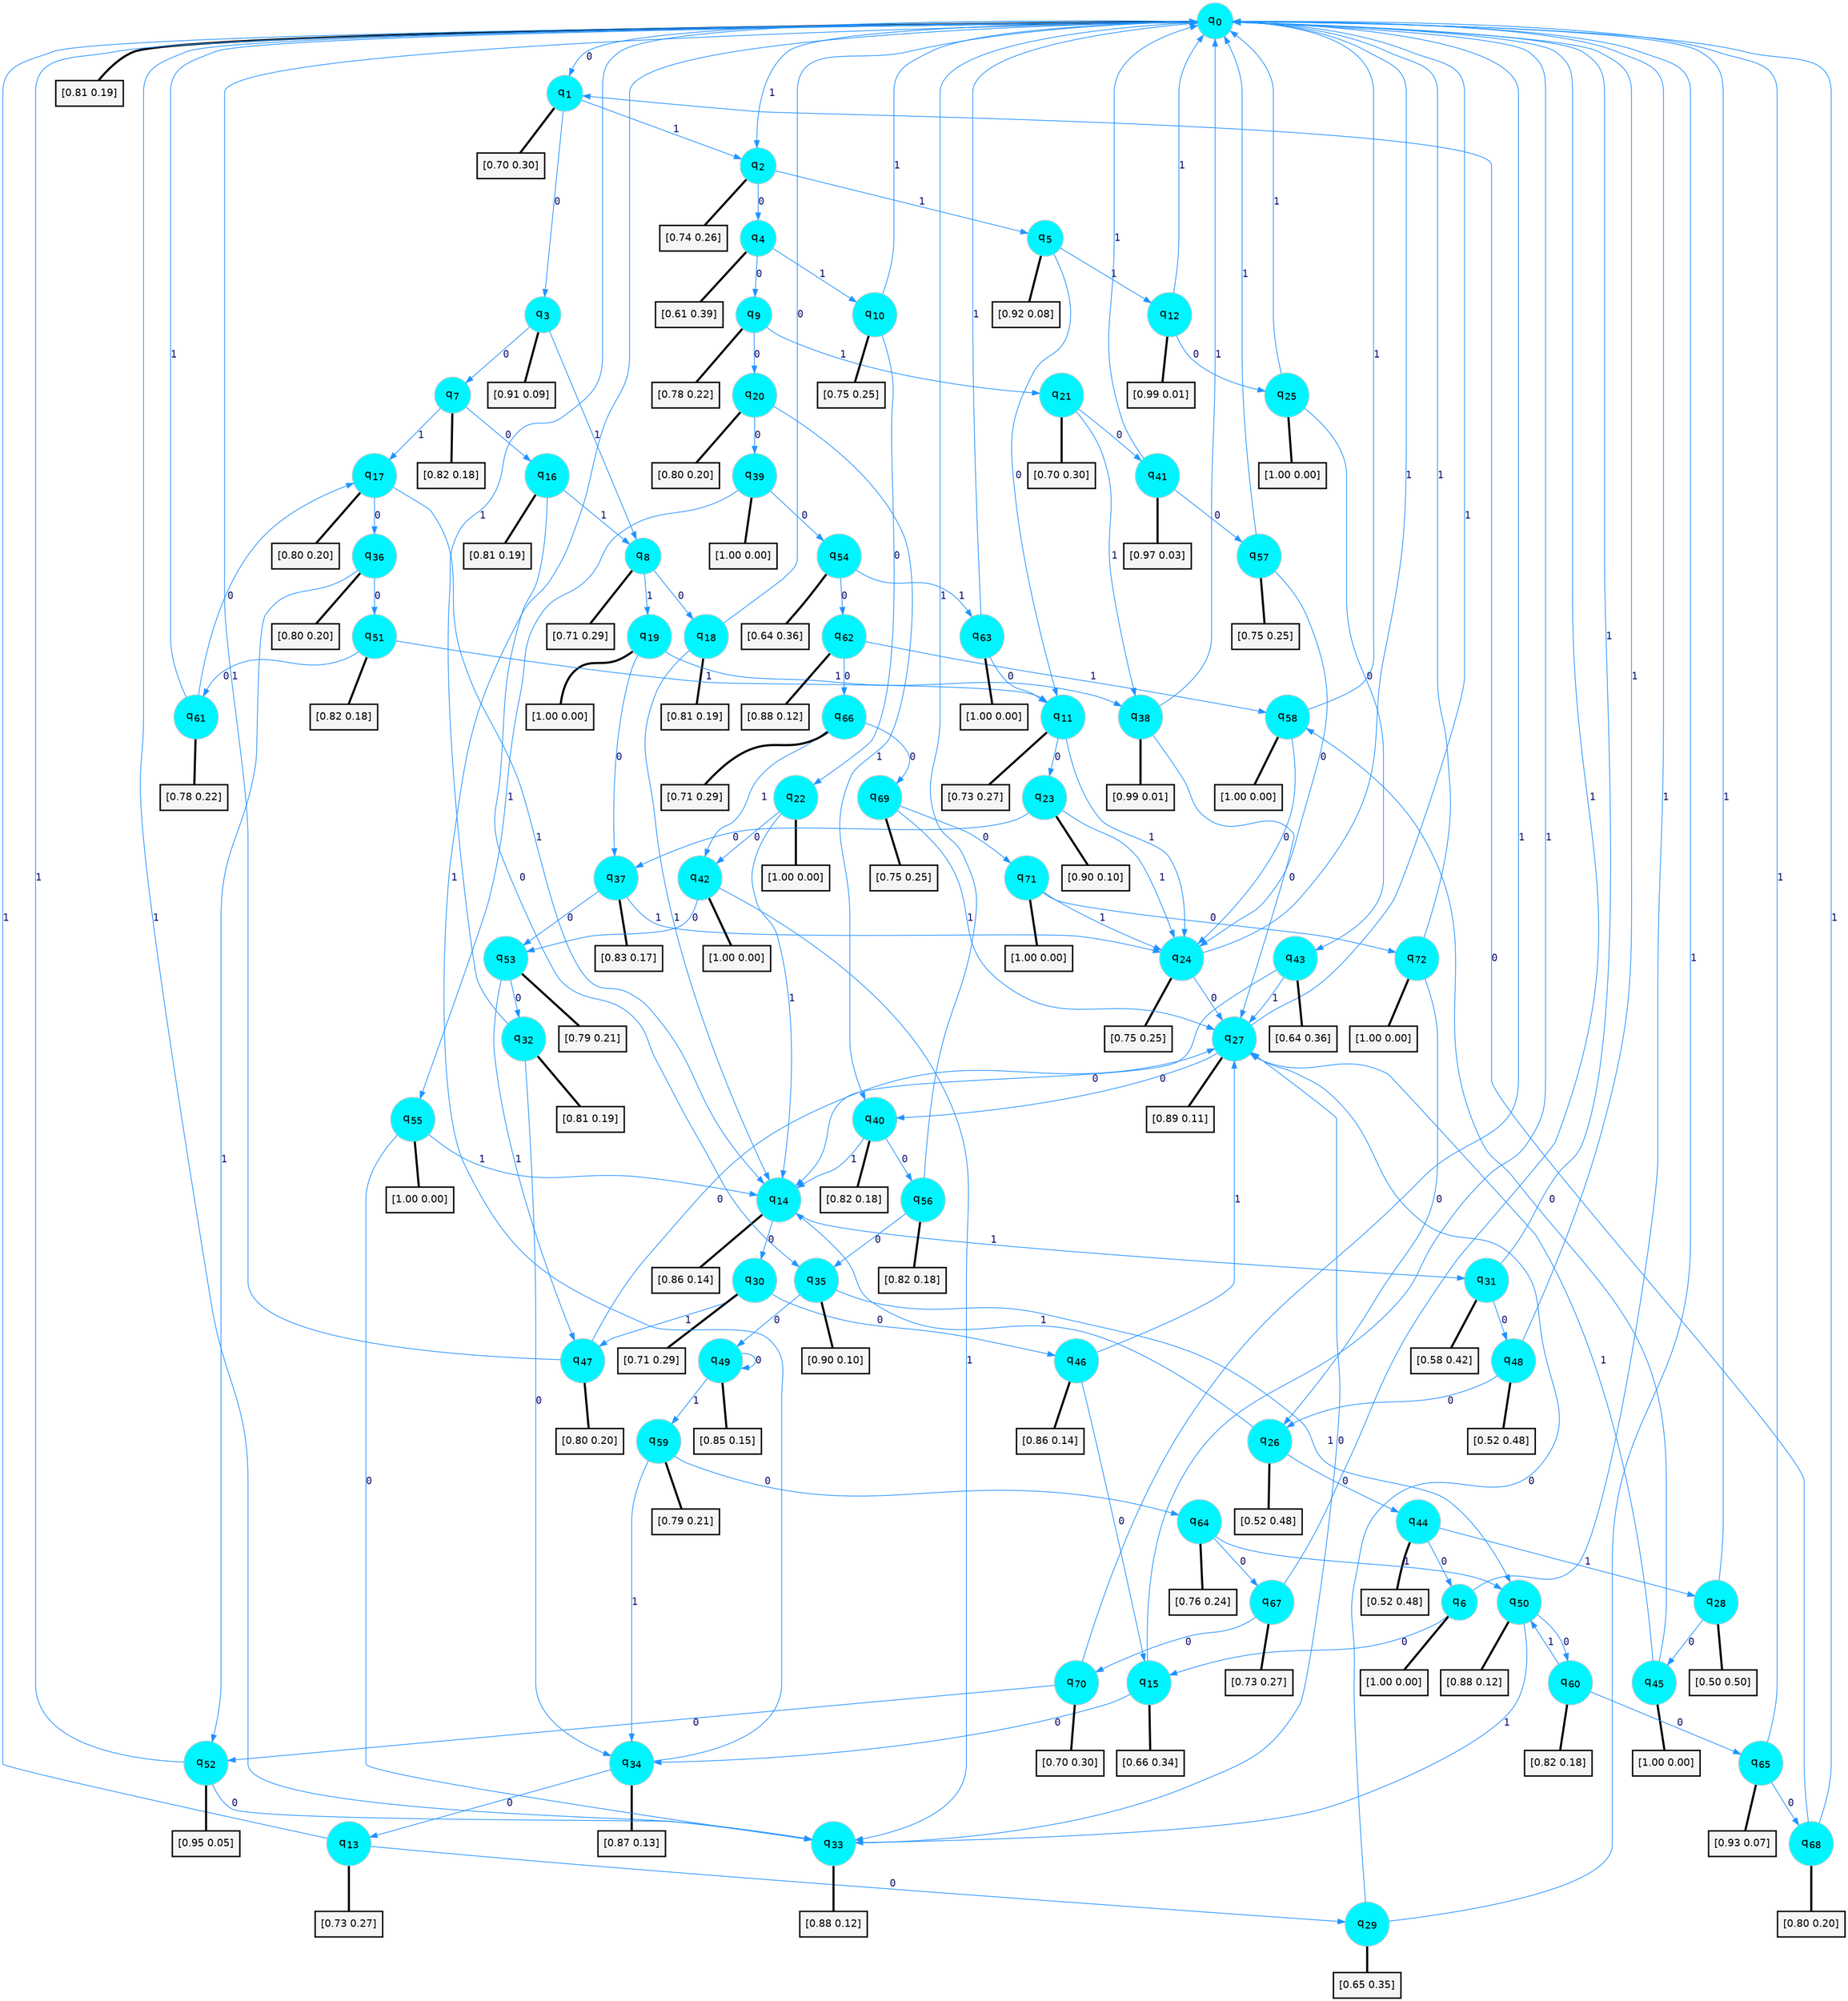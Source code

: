 digraph G {
graph [
bgcolor=transparent, dpi=300, rankdir=TD, size="40,25"];
node [
color=gray, fillcolor=turquoise1, fontcolor=black, fontname=Helvetica, fontsize=16, fontweight=bold, shape=circle, style=filled];
edge [
arrowsize=1, color=dodgerblue1, fontcolor=midnightblue, fontname=courier, fontweight=bold, penwidth=1, style=solid, weight=20];
0[label=<q<SUB>0</SUB>>];
1[label=<q<SUB>1</SUB>>];
2[label=<q<SUB>2</SUB>>];
3[label=<q<SUB>3</SUB>>];
4[label=<q<SUB>4</SUB>>];
5[label=<q<SUB>5</SUB>>];
6[label=<q<SUB>6</SUB>>];
7[label=<q<SUB>7</SUB>>];
8[label=<q<SUB>8</SUB>>];
9[label=<q<SUB>9</SUB>>];
10[label=<q<SUB>10</SUB>>];
11[label=<q<SUB>11</SUB>>];
12[label=<q<SUB>12</SUB>>];
13[label=<q<SUB>13</SUB>>];
14[label=<q<SUB>14</SUB>>];
15[label=<q<SUB>15</SUB>>];
16[label=<q<SUB>16</SUB>>];
17[label=<q<SUB>17</SUB>>];
18[label=<q<SUB>18</SUB>>];
19[label=<q<SUB>19</SUB>>];
20[label=<q<SUB>20</SUB>>];
21[label=<q<SUB>21</SUB>>];
22[label=<q<SUB>22</SUB>>];
23[label=<q<SUB>23</SUB>>];
24[label=<q<SUB>24</SUB>>];
25[label=<q<SUB>25</SUB>>];
26[label=<q<SUB>26</SUB>>];
27[label=<q<SUB>27</SUB>>];
28[label=<q<SUB>28</SUB>>];
29[label=<q<SUB>29</SUB>>];
30[label=<q<SUB>30</SUB>>];
31[label=<q<SUB>31</SUB>>];
32[label=<q<SUB>32</SUB>>];
33[label=<q<SUB>33</SUB>>];
34[label=<q<SUB>34</SUB>>];
35[label=<q<SUB>35</SUB>>];
36[label=<q<SUB>36</SUB>>];
37[label=<q<SUB>37</SUB>>];
38[label=<q<SUB>38</SUB>>];
39[label=<q<SUB>39</SUB>>];
40[label=<q<SUB>40</SUB>>];
41[label=<q<SUB>41</SUB>>];
42[label=<q<SUB>42</SUB>>];
43[label=<q<SUB>43</SUB>>];
44[label=<q<SUB>44</SUB>>];
45[label=<q<SUB>45</SUB>>];
46[label=<q<SUB>46</SUB>>];
47[label=<q<SUB>47</SUB>>];
48[label=<q<SUB>48</SUB>>];
49[label=<q<SUB>49</SUB>>];
50[label=<q<SUB>50</SUB>>];
51[label=<q<SUB>51</SUB>>];
52[label=<q<SUB>52</SUB>>];
53[label=<q<SUB>53</SUB>>];
54[label=<q<SUB>54</SUB>>];
55[label=<q<SUB>55</SUB>>];
56[label=<q<SUB>56</SUB>>];
57[label=<q<SUB>57</SUB>>];
58[label=<q<SUB>58</SUB>>];
59[label=<q<SUB>59</SUB>>];
60[label=<q<SUB>60</SUB>>];
61[label=<q<SUB>61</SUB>>];
62[label=<q<SUB>62</SUB>>];
63[label=<q<SUB>63</SUB>>];
64[label=<q<SUB>64</SUB>>];
65[label=<q<SUB>65</SUB>>];
66[label=<q<SUB>66</SUB>>];
67[label=<q<SUB>67</SUB>>];
68[label=<q<SUB>68</SUB>>];
69[label=<q<SUB>69</SUB>>];
70[label=<q<SUB>70</SUB>>];
71[label=<q<SUB>71</SUB>>];
72[label=<q<SUB>72</SUB>>];
73[label="[0.81 0.19]", shape=box,fontcolor=black, fontname=Helvetica, fontsize=14, penwidth=2, fillcolor=whitesmoke,color=black];
74[label="[0.70 0.30]", shape=box,fontcolor=black, fontname=Helvetica, fontsize=14, penwidth=2, fillcolor=whitesmoke,color=black];
75[label="[0.74 0.26]", shape=box,fontcolor=black, fontname=Helvetica, fontsize=14, penwidth=2, fillcolor=whitesmoke,color=black];
76[label="[0.91 0.09]", shape=box,fontcolor=black, fontname=Helvetica, fontsize=14, penwidth=2, fillcolor=whitesmoke,color=black];
77[label="[0.61 0.39]", shape=box,fontcolor=black, fontname=Helvetica, fontsize=14, penwidth=2, fillcolor=whitesmoke,color=black];
78[label="[0.92 0.08]", shape=box,fontcolor=black, fontname=Helvetica, fontsize=14, penwidth=2, fillcolor=whitesmoke,color=black];
79[label="[1.00 0.00]", shape=box,fontcolor=black, fontname=Helvetica, fontsize=14, penwidth=2, fillcolor=whitesmoke,color=black];
80[label="[0.82 0.18]", shape=box,fontcolor=black, fontname=Helvetica, fontsize=14, penwidth=2, fillcolor=whitesmoke,color=black];
81[label="[0.71 0.29]", shape=box,fontcolor=black, fontname=Helvetica, fontsize=14, penwidth=2, fillcolor=whitesmoke,color=black];
82[label="[0.78 0.22]", shape=box,fontcolor=black, fontname=Helvetica, fontsize=14, penwidth=2, fillcolor=whitesmoke,color=black];
83[label="[0.75 0.25]", shape=box,fontcolor=black, fontname=Helvetica, fontsize=14, penwidth=2, fillcolor=whitesmoke,color=black];
84[label="[0.73 0.27]", shape=box,fontcolor=black, fontname=Helvetica, fontsize=14, penwidth=2, fillcolor=whitesmoke,color=black];
85[label="[0.99 0.01]", shape=box,fontcolor=black, fontname=Helvetica, fontsize=14, penwidth=2, fillcolor=whitesmoke,color=black];
86[label="[0.73 0.27]", shape=box,fontcolor=black, fontname=Helvetica, fontsize=14, penwidth=2, fillcolor=whitesmoke,color=black];
87[label="[0.86 0.14]", shape=box,fontcolor=black, fontname=Helvetica, fontsize=14, penwidth=2, fillcolor=whitesmoke,color=black];
88[label="[0.66 0.34]", shape=box,fontcolor=black, fontname=Helvetica, fontsize=14, penwidth=2, fillcolor=whitesmoke,color=black];
89[label="[0.81 0.19]", shape=box,fontcolor=black, fontname=Helvetica, fontsize=14, penwidth=2, fillcolor=whitesmoke,color=black];
90[label="[0.80 0.20]", shape=box,fontcolor=black, fontname=Helvetica, fontsize=14, penwidth=2, fillcolor=whitesmoke,color=black];
91[label="[0.81 0.19]", shape=box,fontcolor=black, fontname=Helvetica, fontsize=14, penwidth=2, fillcolor=whitesmoke,color=black];
92[label="[1.00 0.00]", shape=box,fontcolor=black, fontname=Helvetica, fontsize=14, penwidth=2, fillcolor=whitesmoke,color=black];
93[label="[0.80 0.20]", shape=box,fontcolor=black, fontname=Helvetica, fontsize=14, penwidth=2, fillcolor=whitesmoke,color=black];
94[label="[0.70 0.30]", shape=box,fontcolor=black, fontname=Helvetica, fontsize=14, penwidth=2, fillcolor=whitesmoke,color=black];
95[label="[1.00 0.00]", shape=box,fontcolor=black, fontname=Helvetica, fontsize=14, penwidth=2, fillcolor=whitesmoke,color=black];
96[label="[0.90 0.10]", shape=box,fontcolor=black, fontname=Helvetica, fontsize=14, penwidth=2, fillcolor=whitesmoke,color=black];
97[label="[0.75 0.25]", shape=box,fontcolor=black, fontname=Helvetica, fontsize=14, penwidth=2, fillcolor=whitesmoke,color=black];
98[label="[1.00 0.00]", shape=box,fontcolor=black, fontname=Helvetica, fontsize=14, penwidth=2, fillcolor=whitesmoke,color=black];
99[label="[0.52 0.48]", shape=box,fontcolor=black, fontname=Helvetica, fontsize=14, penwidth=2, fillcolor=whitesmoke,color=black];
100[label="[0.89 0.11]", shape=box,fontcolor=black, fontname=Helvetica, fontsize=14, penwidth=2, fillcolor=whitesmoke,color=black];
101[label="[0.50 0.50]", shape=box,fontcolor=black, fontname=Helvetica, fontsize=14, penwidth=2, fillcolor=whitesmoke,color=black];
102[label="[0.65 0.35]", shape=box,fontcolor=black, fontname=Helvetica, fontsize=14, penwidth=2, fillcolor=whitesmoke,color=black];
103[label="[0.71 0.29]", shape=box,fontcolor=black, fontname=Helvetica, fontsize=14, penwidth=2, fillcolor=whitesmoke,color=black];
104[label="[0.58 0.42]", shape=box,fontcolor=black, fontname=Helvetica, fontsize=14, penwidth=2, fillcolor=whitesmoke,color=black];
105[label="[0.81 0.19]", shape=box,fontcolor=black, fontname=Helvetica, fontsize=14, penwidth=2, fillcolor=whitesmoke,color=black];
106[label="[0.88 0.12]", shape=box,fontcolor=black, fontname=Helvetica, fontsize=14, penwidth=2, fillcolor=whitesmoke,color=black];
107[label="[0.87 0.13]", shape=box,fontcolor=black, fontname=Helvetica, fontsize=14, penwidth=2, fillcolor=whitesmoke,color=black];
108[label="[0.90 0.10]", shape=box,fontcolor=black, fontname=Helvetica, fontsize=14, penwidth=2, fillcolor=whitesmoke,color=black];
109[label="[0.80 0.20]", shape=box,fontcolor=black, fontname=Helvetica, fontsize=14, penwidth=2, fillcolor=whitesmoke,color=black];
110[label="[0.83 0.17]", shape=box,fontcolor=black, fontname=Helvetica, fontsize=14, penwidth=2, fillcolor=whitesmoke,color=black];
111[label="[0.99 0.01]", shape=box,fontcolor=black, fontname=Helvetica, fontsize=14, penwidth=2, fillcolor=whitesmoke,color=black];
112[label="[1.00 0.00]", shape=box,fontcolor=black, fontname=Helvetica, fontsize=14, penwidth=2, fillcolor=whitesmoke,color=black];
113[label="[0.82 0.18]", shape=box,fontcolor=black, fontname=Helvetica, fontsize=14, penwidth=2, fillcolor=whitesmoke,color=black];
114[label="[0.97 0.03]", shape=box,fontcolor=black, fontname=Helvetica, fontsize=14, penwidth=2, fillcolor=whitesmoke,color=black];
115[label="[1.00 0.00]", shape=box,fontcolor=black, fontname=Helvetica, fontsize=14, penwidth=2, fillcolor=whitesmoke,color=black];
116[label="[0.64 0.36]", shape=box,fontcolor=black, fontname=Helvetica, fontsize=14, penwidth=2, fillcolor=whitesmoke,color=black];
117[label="[0.52 0.48]", shape=box,fontcolor=black, fontname=Helvetica, fontsize=14, penwidth=2, fillcolor=whitesmoke,color=black];
118[label="[1.00 0.00]", shape=box,fontcolor=black, fontname=Helvetica, fontsize=14, penwidth=2, fillcolor=whitesmoke,color=black];
119[label="[0.86 0.14]", shape=box,fontcolor=black, fontname=Helvetica, fontsize=14, penwidth=2, fillcolor=whitesmoke,color=black];
120[label="[0.80 0.20]", shape=box,fontcolor=black, fontname=Helvetica, fontsize=14, penwidth=2, fillcolor=whitesmoke,color=black];
121[label="[0.52 0.48]", shape=box,fontcolor=black, fontname=Helvetica, fontsize=14, penwidth=2, fillcolor=whitesmoke,color=black];
122[label="[0.85 0.15]", shape=box,fontcolor=black, fontname=Helvetica, fontsize=14, penwidth=2, fillcolor=whitesmoke,color=black];
123[label="[0.88 0.12]", shape=box,fontcolor=black, fontname=Helvetica, fontsize=14, penwidth=2, fillcolor=whitesmoke,color=black];
124[label="[0.82 0.18]", shape=box,fontcolor=black, fontname=Helvetica, fontsize=14, penwidth=2, fillcolor=whitesmoke,color=black];
125[label="[0.95 0.05]", shape=box,fontcolor=black, fontname=Helvetica, fontsize=14, penwidth=2, fillcolor=whitesmoke,color=black];
126[label="[0.79 0.21]", shape=box,fontcolor=black, fontname=Helvetica, fontsize=14, penwidth=2, fillcolor=whitesmoke,color=black];
127[label="[0.64 0.36]", shape=box,fontcolor=black, fontname=Helvetica, fontsize=14, penwidth=2, fillcolor=whitesmoke,color=black];
128[label="[1.00 0.00]", shape=box,fontcolor=black, fontname=Helvetica, fontsize=14, penwidth=2, fillcolor=whitesmoke,color=black];
129[label="[0.82 0.18]", shape=box,fontcolor=black, fontname=Helvetica, fontsize=14, penwidth=2, fillcolor=whitesmoke,color=black];
130[label="[0.75 0.25]", shape=box,fontcolor=black, fontname=Helvetica, fontsize=14, penwidth=2, fillcolor=whitesmoke,color=black];
131[label="[1.00 0.00]", shape=box,fontcolor=black, fontname=Helvetica, fontsize=14, penwidth=2, fillcolor=whitesmoke,color=black];
132[label="[0.79 0.21]", shape=box,fontcolor=black, fontname=Helvetica, fontsize=14, penwidth=2, fillcolor=whitesmoke,color=black];
133[label="[0.82 0.18]", shape=box,fontcolor=black, fontname=Helvetica, fontsize=14, penwidth=2, fillcolor=whitesmoke,color=black];
134[label="[0.78 0.22]", shape=box,fontcolor=black, fontname=Helvetica, fontsize=14, penwidth=2, fillcolor=whitesmoke,color=black];
135[label="[0.88 0.12]", shape=box,fontcolor=black, fontname=Helvetica, fontsize=14, penwidth=2, fillcolor=whitesmoke,color=black];
136[label="[1.00 0.00]", shape=box,fontcolor=black, fontname=Helvetica, fontsize=14, penwidth=2, fillcolor=whitesmoke,color=black];
137[label="[0.76 0.24]", shape=box,fontcolor=black, fontname=Helvetica, fontsize=14, penwidth=2, fillcolor=whitesmoke,color=black];
138[label="[0.93 0.07]", shape=box,fontcolor=black, fontname=Helvetica, fontsize=14, penwidth=2, fillcolor=whitesmoke,color=black];
139[label="[0.71 0.29]", shape=box,fontcolor=black, fontname=Helvetica, fontsize=14, penwidth=2, fillcolor=whitesmoke,color=black];
140[label="[0.73 0.27]", shape=box,fontcolor=black, fontname=Helvetica, fontsize=14, penwidth=2, fillcolor=whitesmoke,color=black];
141[label="[0.80 0.20]", shape=box,fontcolor=black, fontname=Helvetica, fontsize=14, penwidth=2, fillcolor=whitesmoke,color=black];
142[label="[0.75 0.25]", shape=box,fontcolor=black, fontname=Helvetica, fontsize=14, penwidth=2, fillcolor=whitesmoke,color=black];
143[label="[0.70 0.30]", shape=box,fontcolor=black, fontname=Helvetica, fontsize=14, penwidth=2, fillcolor=whitesmoke,color=black];
144[label="[1.00 0.00]", shape=box,fontcolor=black, fontname=Helvetica, fontsize=14, penwidth=2, fillcolor=whitesmoke,color=black];
145[label="[1.00 0.00]", shape=box,fontcolor=black, fontname=Helvetica, fontsize=14, penwidth=2, fillcolor=whitesmoke,color=black];
0->1 [label=0];
0->2 [label=1];
0->73 [arrowhead=none, penwidth=3,color=black];
1->3 [label=0];
1->2 [label=1];
1->74 [arrowhead=none, penwidth=3,color=black];
2->4 [label=0];
2->5 [label=1];
2->75 [arrowhead=none, penwidth=3,color=black];
3->7 [label=0];
3->8 [label=1];
3->76 [arrowhead=none, penwidth=3,color=black];
4->9 [label=0];
4->10 [label=1];
4->77 [arrowhead=none, penwidth=3,color=black];
5->11 [label=0];
5->12 [label=1];
5->78 [arrowhead=none, penwidth=3,color=black];
6->15 [label=0];
6->0 [label=1];
6->79 [arrowhead=none, penwidth=3,color=black];
7->16 [label=0];
7->17 [label=1];
7->80 [arrowhead=none, penwidth=3,color=black];
8->18 [label=0];
8->19 [label=1];
8->81 [arrowhead=none, penwidth=3,color=black];
9->20 [label=0];
9->21 [label=1];
9->82 [arrowhead=none, penwidth=3,color=black];
10->22 [label=0];
10->0 [label=1];
10->83 [arrowhead=none, penwidth=3,color=black];
11->23 [label=0];
11->24 [label=1];
11->84 [arrowhead=none, penwidth=3,color=black];
12->25 [label=0];
12->0 [label=1];
12->85 [arrowhead=none, penwidth=3,color=black];
13->29 [label=0];
13->0 [label=1];
13->86 [arrowhead=none, penwidth=3,color=black];
14->30 [label=0];
14->31 [label=1];
14->87 [arrowhead=none, penwidth=3,color=black];
15->34 [label=0];
15->0 [label=1];
15->88 [arrowhead=none, penwidth=3,color=black];
16->35 [label=0];
16->8 [label=1];
16->89 [arrowhead=none, penwidth=3,color=black];
17->36 [label=0];
17->14 [label=1];
17->90 [arrowhead=none, penwidth=3,color=black];
18->0 [label=0];
18->14 [label=1];
18->91 [arrowhead=none, penwidth=3,color=black];
19->37 [label=0];
19->38 [label=1];
19->92 [arrowhead=none, penwidth=3,color=black];
20->39 [label=0];
20->40 [label=1];
20->93 [arrowhead=none, penwidth=3,color=black];
21->41 [label=0];
21->38 [label=1];
21->94 [arrowhead=none, penwidth=3,color=black];
22->42 [label=0];
22->14 [label=1];
22->95 [arrowhead=none, penwidth=3,color=black];
23->37 [label=0];
23->24 [label=1];
23->96 [arrowhead=none, penwidth=3,color=black];
24->27 [label=0];
24->0 [label=1];
24->97 [arrowhead=none, penwidth=3,color=black];
25->43 [label=0];
25->0 [label=1];
25->98 [arrowhead=none, penwidth=3,color=black];
26->44 [label=0];
26->14 [label=1];
26->99 [arrowhead=none, penwidth=3,color=black];
27->40 [label=0];
27->0 [label=1];
27->100 [arrowhead=none, penwidth=3,color=black];
28->45 [label=0];
28->0 [label=1];
28->101 [arrowhead=none, penwidth=3,color=black];
29->27 [label=0];
29->0 [label=1];
29->102 [arrowhead=none, penwidth=3,color=black];
30->46 [label=0];
30->47 [label=1];
30->103 [arrowhead=none, penwidth=3,color=black];
31->48 [label=0];
31->0 [label=1];
31->104 [arrowhead=none, penwidth=3,color=black];
32->34 [label=0];
32->0 [label=1];
32->105 [arrowhead=none, penwidth=3,color=black];
33->27 [label=0];
33->0 [label=1];
33->106 [arrowhead=none, penwidth=3,color=black];
34->13 [label=0];
34->0 [label=1];
34->107 [arrowhead=none, penwidth=3,color=black];
35->49 [label=0];
35->50 [label=1];
35->108 [arrowhead=none, penwidth=3,color=black];
36->51 [label=0];
36->52 [label=1];
36->109 [arrowhead=none, penwidth=3,color=black];
37->53 [label=0];
37->24 [label=1];
37->110 [arrowhead=none, penwidth=3,color=black];
38->27 [label=0];
38->0 [label=1];
38->111 [arrowhead=none, penwidth=3,color=black];
39->54 [label=0];
39->55 [label=1];
39->112 [arrowhead=none, penwidth=3,color=black];
40->56 [label=0];
40->14 [label=1];
40->113 [arrowhead=none, penwidth=3,color=black];
41->57 [label=0];
41->0 [label=1];
41->114 [arrowhead=none, penwidth=3,color=black];
42->53 [label=0];
42->33 [label=1];
42->115 [arrowhead=none, penwidth=3,color=black];
43->14 [label=0];
43->27 [label=1];
43->116 [arrowhead=none, penwidth=3,color=black];
44->6 [label=0];
44->28 [label=1];
44->117 [arrowhead=none, penwidth=3,color=black];
45->58 [label=0];
45->27 [label=1];
45->118 [arrowhead=none, penwidth=3,color=black];
46->15 [label=0];
46->27 [label=1];
46->119 [arrowhead=none, penwidth=3,color=black];
47->27 [label=0];
47->0 [label=1];
47->120 [arrowhead=none, penwidth=3,color=black];
48->26 [label=0];
48->0 [label=1];
48->121 [arrowhead=none, penwidth=3,color=black];
49->49 [label=0];
49->59 [label=1];
49->122 [arrowhead=none, penwidth=3,color=black];
50->60 [label=0];
50->33 [label=1];
50->123 [arrowhead=none, penwidth=3,color=black];
51->61 [label=0];
51->11 [label=1];
51->124 [arrowhead=none, penwidth=3,color=black];
52->33 [label=0];
52->0 [label=1];
52->125 [arrowhead=none, penwidth=3,color=black];
53->32 [label=0];
53->47 [label=1];
53->126 [arrowhead=none, penwidth=3,color=black];
54->62 [label=0];
54->63 [label=1];
54->127 [arrowhead=none, penwidth=3,color=black];
55->33 [label=0];
55->14 [label=1];
55->128 [arrowhead=none, penwidth=3,color=black];
56->35 [label=0];
56->0 [label=1];
56->129 [arrowhead=none, penwidth=3,color=black];
57->24 [label=0];
57->0 [label=1];
57->130 [arrowhead=none, penwidth=3,color=black];
58->24 [label=0];
58->0 [label=1];
58->131 [arrowhead=none, penwidth=3,color=black];
59->64 [label=0];
59->34 [label=1];
59->132 [arrowhead=none, penwidth=3,color=black];
60->65 [label=0];
60->50 [label=1];
60->133 [arrowhead=none, penwidth=3,color=black];
61->17 [label=0];
61->0 [label=1];
61->134 [arrowhead=none, penwidth=3,color=black];
62->66 [label=0];
62->58 [label=1];
62->135 [arrowhead=none, penwidth=3,color=black];
63->11 [label=0];
63->0 [label=1];
63->136 [arrowhead=none, penwidth=3,color=black];
64->67 [label=0];
64->50 [label=1];
64->137 [arrowhead=none, penwidth=3,color=black];
65->68 [label=0];
65->0 [label=1];
65->138 [arrowhead=none, penwidth=3,color=black];
66->69 [label=0];
66->42 [label=1];
66->139 [arrowhead=none, penwidth=3,color=black];
67->70 [label=0];
67->0 [label=1];
67->140 [arrowhead=none, penwidth=3,color=black];
68->1 [label=0];
68->0 [label=1];
68->141 [arrowhead=none, penwidth=3,color=black];
69->71 [label=0];
69->27 [label=1];
69->142 [arrowhead=none, penwidth=3,color=black];
70->52 [label=0];
70->0 [label=1];
70->143 [arrowhead=none, penwidth=3,color=black];
71->72 [label=0];
71->24 [label=1];
71->144 [arrowhead=none, penwidth=3,color=black];
72->26 [label=0];
72->0 [label=1];
72->145 [arrowhead=none, penwidth=3,color=black];
}
